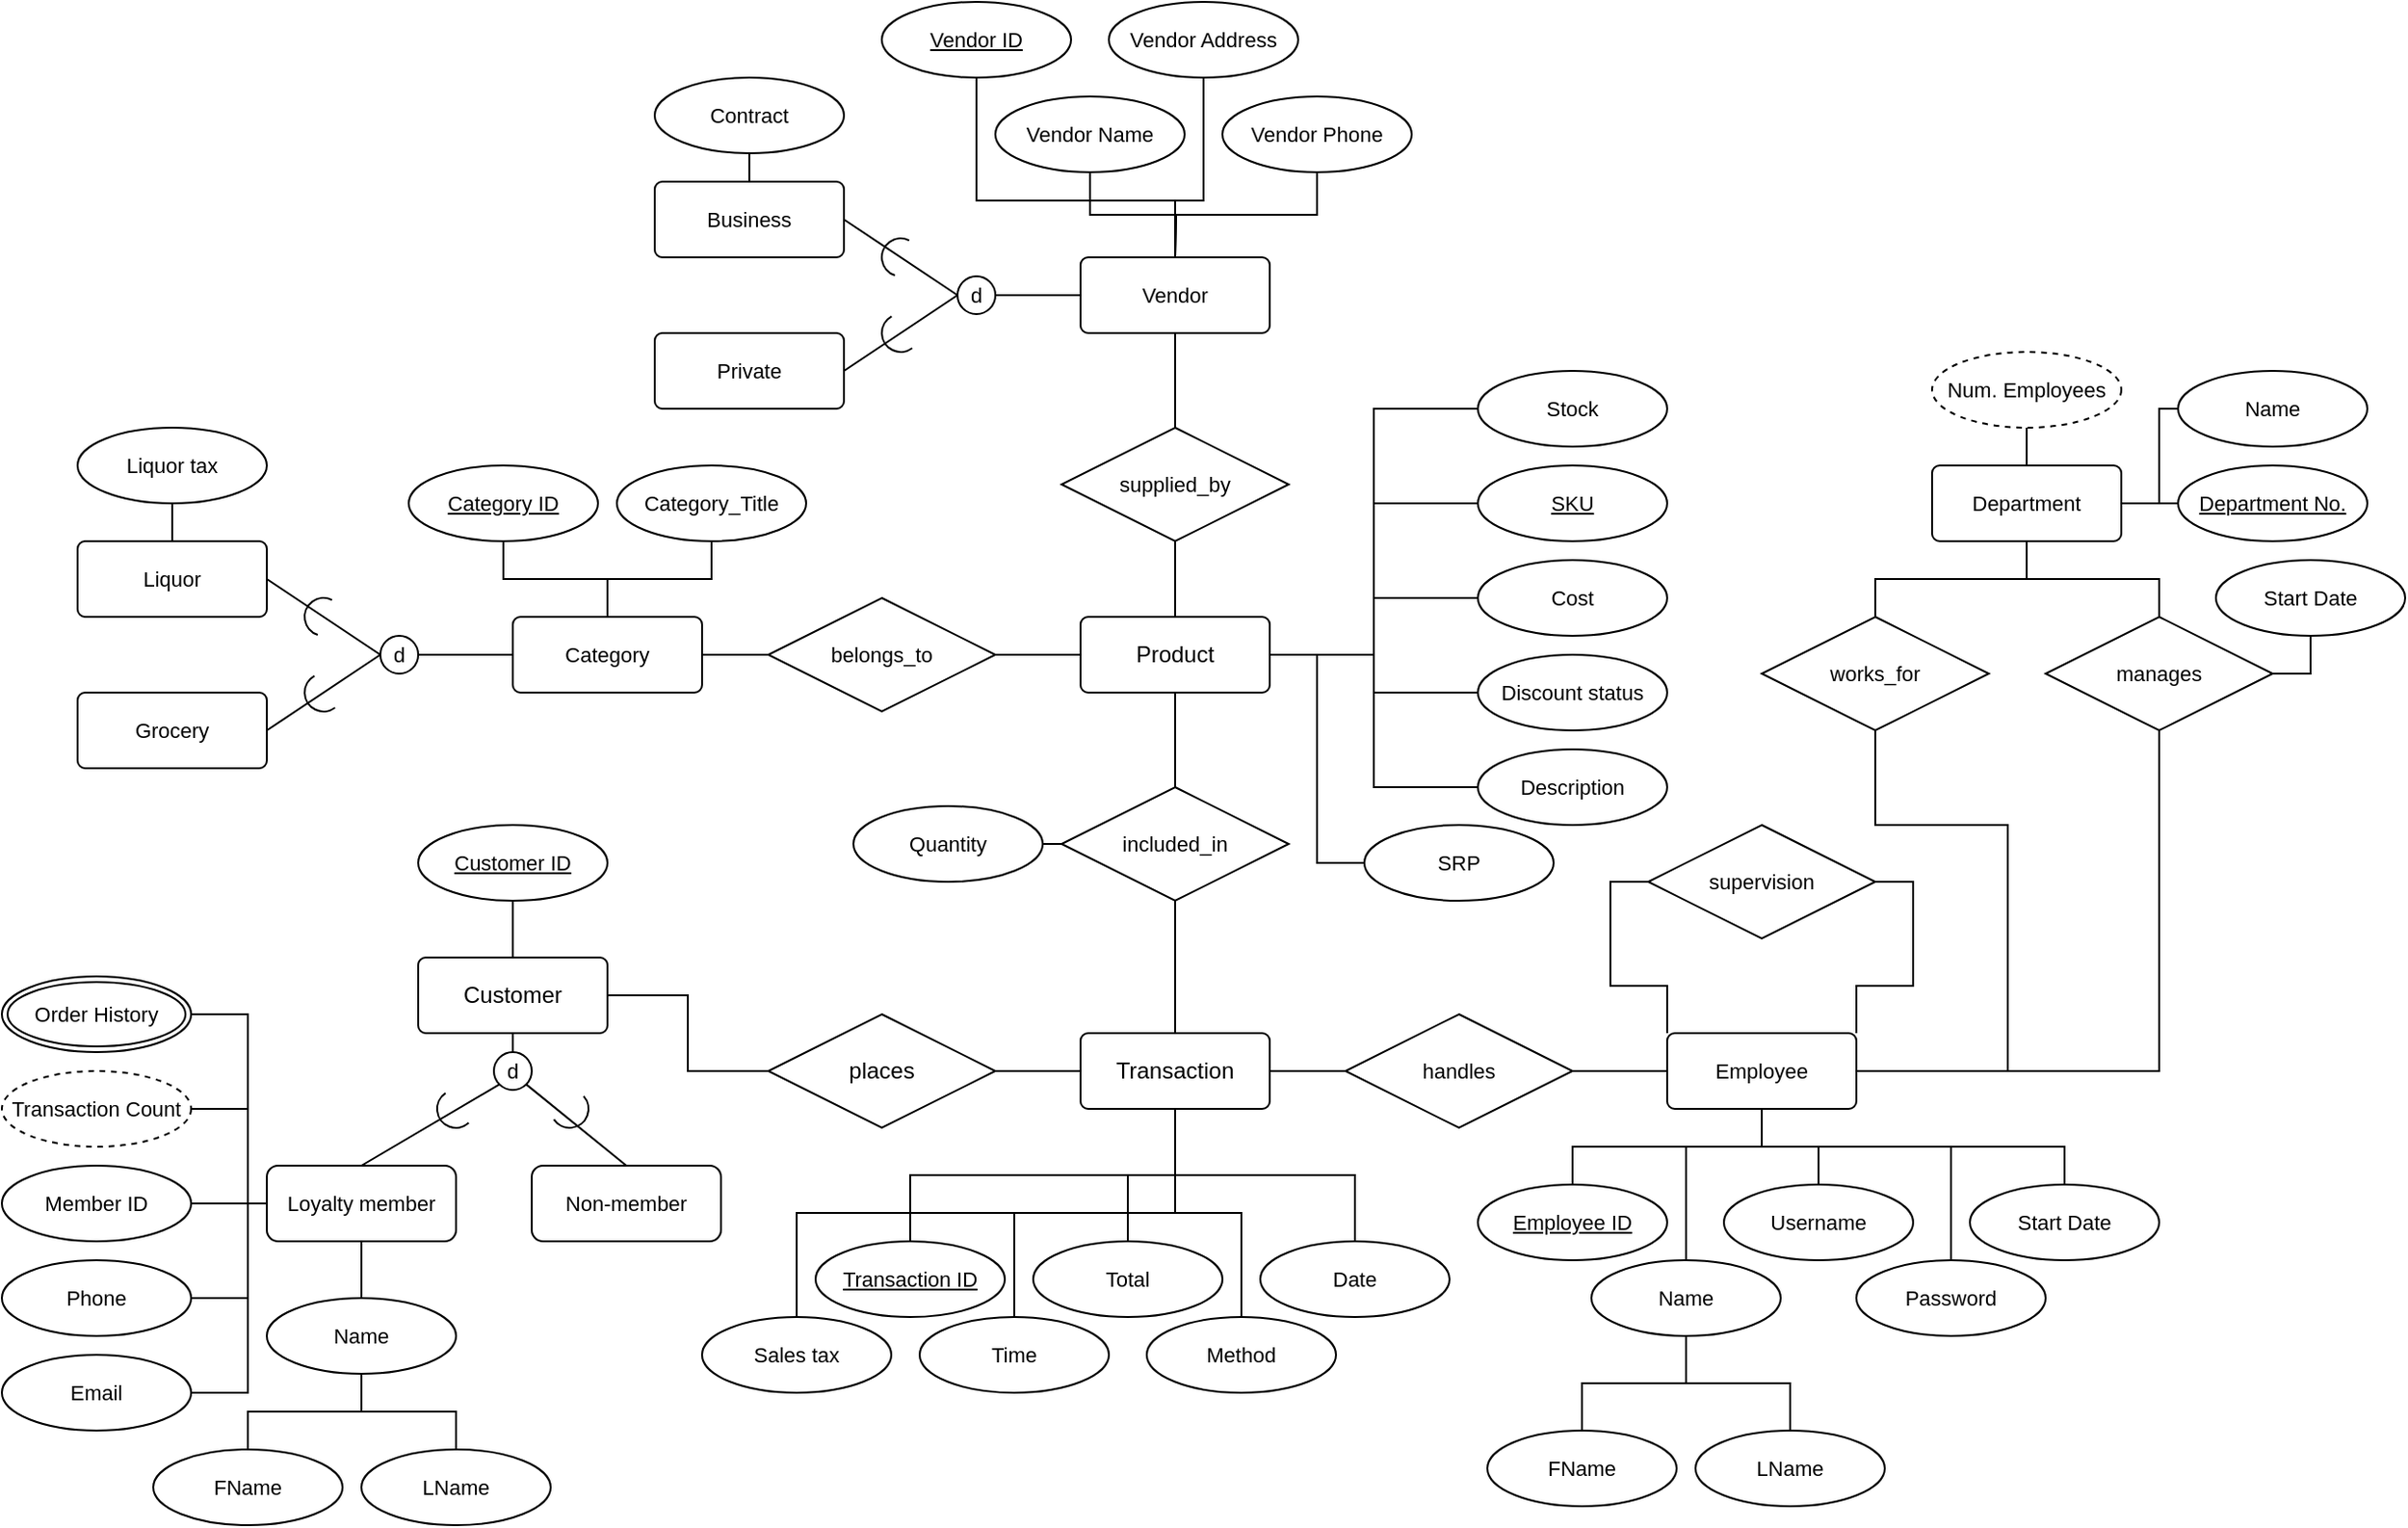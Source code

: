 <mxfile version="24.0.2" type="github">
  <diagram id="R2lEEEUBdFMjLlhIrx00" name="Page-1">
    <mxGraphModel dx="2596" dy="1356" grid="1" gridSize="10" guides="1" tooltips="1" connect="1" arrows="0" fold="1" page="1" pageScale="1" pageWidth="10000" pageHeight="10000" math="0" shadow="0" extFonts="Permanent Marker^https://fonts.googleapis.com/css?family=Permanent+Marker">
      <root>
        <mxCell id="0" />
        <mxCell id="1" parent="0" />
        <mxCell id="OXciILcsvzSkTtV1qYaF-29" style="edgeStyle=orthogonalEdgeStyle;rounded=0;orthogonalLoop=1;jettySize=auto;html=1;exitX=0.5;exitY=0;exitDx=0;exitDy=0;entryX=0.5;entryY=1;entryDx=0;entryDy=0;strokeColor=default;align=center;verticalAlign=middle;fontFamily=Helvetica;fontSize=11;fontColor=default;labelBackgroundColor=default;endArrow=none;endFill=0;" parent="1" source="OXciILcsvzSkTtV1qYaF-2" target="OXciILcsvzSkTtV1qYaF-28" edge="1">
          <mxGeometry relative="1" as="geometry" />
        </mxCell>
        <mxCell id="OXciILcsvzSkTtV1qYaF-2" value="Product" style="rounded=1;arcSize=10;whiteSpace=wrap;html=1;align=center;" parent="1" vertex="1">
          <mxGeometry x="870" y="420" width="100" height="40" as="geometry" />
        </mxCell>
        <mxCell id="fT3Tlq7CKn-Jqt1ZwOdJ-8" style="edgeStyle=orthogonalEdgeStyle;rounded=0;orthogonalLoop=1;jettySize=auto;html=1;exitX=1;exitY=0.5;exitDx=0;exitDy=0;entryX=0;entryY=0.5;entryDx=0;entryDy=0;strokeColor=default;align=center;verticalAlign=middle;fontFamily=Helvetica;fontSize=11;fontColor=default;labelBackgroundColor=default;endArrow=none;endFill=0;" edge="1" parent="1" source="OXciILcsvzSkTtV1qYaF-4" target="fT3Tlq7CKn-Jqt1ZwOdJ-7">
          <mxGeometry relative="1" as="geometry" />
        </mxCell>
        <mxCell id="OXciILcsvzSkTtV1qYaF-4" value="Transaction" style="rounded=1;arcSize=10;whiteSpace=wrap;html=1;align=center;" parent="1" vertex="1">
          <mxGeometry x="870" y="640" width="100" height="40" as="geometry" />
        </mxCell>
        <mxCell id="fT3Tlq7CKn-Jqt1ZwOdJ-66" style="edgeStyle=orthogonalEdgeStyle;rounded=0;orthogonalLoop=1;jettySize=auto;html=1;exitX=0.5;exitY=0;exitDx=0;exitDy=0;entryX=0.5;entryY=1;entryDx=0;entryDy=0;strokeColor=default;align=center;verticalAlign=middle;fontFamily=Helvetica;fontSize=11;fontColor=default;labelBackgroundColor=default;endArrow=none;endFill=0;" edge="1" parent="1" source="OXciILcsvzSkTtV1qYaF-5" target="fT3Tlq7CKn-Jqt1ZwOdJ-60">
          <mxGeometry relative="1" as="geometry" />
        </mxCell>
        <mxCell id="fT3Tlq7CKn-Jqt1ZwOdJ-81" style="edgeStyle=orthogonalEdgeStyle;rounded=0;orthogonalLoop=1;jettySize=auto;html=1;exitX=0.5;exitY=1;exitDx=0;exitDy=0;entryX=0.5;entryY=0;entryDx=0;entryDy=0;strokeColor=default;align=center;verticalAlign=middle;fontFamily=Helvetica;fontSize=11;fontColor=default;labelBackgroundColor=default;endArrow=none;endFill=0;" edge="1" parent="1" source="OXciILcsvzSkTtV1qYaF-5" target="fT3Tlq7CKn-Jqt1ZwOdJ-80">
          <mxGeometry relative="1" as="geometry" />
        </mxCell>
        <mxCell id="OXciILcsvzSkTtV1qYaF-5" value="Customer" style="rounded=1;arcSize=10;whiteSpace=wrap;html=1;align=center;" parent="1" vertex="1">
          <mxGeometry x="520" y="600" width="100" height="40" as="geometry" />
        </mxCell>
        <mxCell id="OXciILcsvzSkTtV1qYaF-11" style="edgeStyle=orthogonalEdgeStyle;rounded=0;orthogonalLoop=1;jettySize=auto;html=1;exitX=0;exitY=0.5;exitDx=0;exitDy=0;entryX=1;entryY=0.5;entryDx=0;entryDy=0;endArrow=none;endFill=0;" parent="1" source="OXciILcsvzSkTtV1qYaF-6" target="OXciILcsvzSkTtV1qYaF-5" edge="1">
          <mxGeometry relative="1" as="geometry" />
        </mxCell>
        <mxCell id="OXciILcsvzSkTtV1qYaF-12" style="edgeStyle=orthogonalEdgeStyle;rounded=0;orthogonalLoop=1;jettySize=auto;html=1;exitX=1;exitY=0.5;exitDx=0;exitDy=0;entryX=0;entryY=0.5;entryDx=0;entryDy=0;endArrow=none;endFill=0;" parent="1" source="OXciILcsvzSkTtV1qYaF-6" target="OXciILcsvzSkTtV1qYaF-4" edge="1">
          <mxGeometry relative="1" as="geometry" />
        </mxCell>
        <mxCell id="OXciILcsvzSkTtV1qYaF-6" value="places" style="shape=rhombus;perimeter=rhombusPerimeter;whiteSpace=wrap;html=1;align=center;" parent="1" vertex="1">
          <mxGeometry x="705" y="630" width="120" height="60" as="geometry" />
        </mxCell>
        <mxCell id="OXciILcsvzSkTtV1qYaF-15" style="edgeStyle=orthogonalEdgeStyle;rounded=0;orthogonalLoop=1;jettySize=auto;html=1;exitX=0.5;exitY=0;exitDx=0;exitDy=0;entryX=0.5;entryY=1;entryDx=0;entryDy=0;strokeColor=default;align=center;verticalAlign=middle;fontFamily=Helvetica;fontSize=11;fontColor=default;labelBackgroundColor=default;endArrow=none;endFill=0;" parent="1" source="OXciILcsvzSkTtV1qYaF-14" target="OXciILcsvzSkTtV1qYaF-2" edge="1">
          <mxGeometry relative="1" as="geometry" />
        </mxCell>
        <mxCell id="OXciILcsvzSkTtV1qYaF-16" style="edgeStyle=orthogonalEdgeStyle;rounded=0;orthogonalLoop=1;jettySize=auto;html=1;exitX=0.5;exitY=1;exitDx=0;exitDy=0;entryX=0.5;entryY=0;entryDx=0;entryDy=0;strokeColor=default;align=center;verticalAlign=middle;fontFamily=Helvetica;fontSize=11;fontColor=default;labelBackgroundColor=default;endArrow=none;endFill=0;" parent="1" source="OXciILcsvzSkTtV1qYaF-14" target="OXciILcsvzSkTtV1qYaF-4" edge="1">
          <mxGeometry relative="1" as="geometry" />
        </mxCell>
        <mxCell id="OXciILcsvzSkTtV1qYaF-26" style="edgeStyle=orthogonalEdgeStyle;rounded=0;orthogonalLoop=1;jettySize=auto;html=1;exitX=0;exitY=0.5;exitDx=0;exitDy=0;strokeColor=default;align=center;verticalAlign=middle;fontFamily=Helvetica;fontSize=11;fontColor=default;labelBackgroundColor=default;endArrow=none;endFill=0;" parent="1" source="OXciILcsvzSkTtV1qYaF-14" target="OXciILcsvzSkTtV1qYaF-25" edge="1">
          <mxGeometry relative="1" as="geometry" />
        </mxCell>
        <mxCell id="OXciILcsvzSkTtV1qYaF-14" value="included_in" style="shape=rhombus;perimeter=rhombusPerimeter;whiteSpace=wrap;html=1;align=center;fontFamily=Helvetica;fontSize=11;fontColor=default;labelBackgroundColor=default;" parent="1" vertex="1">
          <mxGeometry x="860" y="510" width="120" height="60" as="geometry" />
        </mxCell>
        <mxCell id="OXciILcsvzSkTtV1qYaF-25" value="Quantity" style="ellipse;whiteSpace=wrap;html=1;align=center;fontFamily=Helvetica;fontSize=11;fontColor=default;labelBackgroundColor=default;" parent="1" vertex="1">
          <mxGeometry x="750" y="520" width="100" height="40" as="geometry" />
        </mxCell>
        <mxCell id="OXciILcsvzSkTtV1qYaF-46" style="edgeStyle=orthogonalEdgeStyle;rounded=0;orthogonalLoop=1;jettySize=auto;html=1;exitX=1;exitY=0.5;exitDx=0;exitDy=0;entryX=0;entryY=0.5;entryDx=0;entryDy=0;strokeColor=default;align=center;verticalAlign=middle;fontFamily=Helvetica;fontSize=11;fontColor=default;labelBackgroundColor=default;endArrow=none;endFill=0;" parent="1" source="OXciILcsvzSkTtV1qYaF-27" target="OXciILcsvzSkTtV1qYaF-2" edge="1">
          <mxGeometry relative="1" as="geometry" />
        </mxCell>
        <mxCell id="OXciILcsvzSkTtV1qYaF-47" style="edgeStyle=orthogonalEdgeStyle;rounded=0;orthogonalLoop=1;jettySize=auto;html=1;exitX=0;exitY=0.5;exitDx=0;exitDy=0;entryX=1;entryY=0.5;entryDx=0;entryDy=0;strokeColor=default;align=center;verticalAlign=middle;fontFamily=Helvetica;fontSize=11;fontColor=default;labelBackgroundColor=default;endArrow=none;endFill=0;" parent="1" source="OXciILcsvzSkTtV1qYaF-27" target="OXciILcsvzSkTtV1qYaF-32" edge="1">
          <mxGeometry relative="1" as="geometry" />
        </mxCell>
        <mxCell id="OXciILcsvzSkTtV1qYaF-27" value="belongs_to" style="shape=rhombus;perimeter=rhombusPerimeter;whiteSpace=wrap;html=1;align=center;fontFamily=Helvetica;fontSize=11;fontColor=default;labelBackgroundColor=default;" parent="1" vertex="1">
          <mxGeometry x="705" y="410" width="120" height="60" as="geometry" />
        </mxCell>
        <mxCell id="OXciILcsvzSkTtV1qYaF-31" style="edgeStyle=orthogonalEdgeStyle;rounded=0;orthogonalLoop=1;jettySize=auto;html=1;exitX=0.5;exitY=0;exitDx=0;exitDy=0;entryX=0.5;entryY=1;entryDx=0;entryDy=0;strokeColor=default;align=center;verticalAlign=middle;fontFamily=Helvetica;fontSize=11;fontColor=default;labelBackgroundColor=default;endArrow=none;endFill=0;" parent="1" source="OXciILcsvzSkTtV1qYaF-28" target="OXciILcsvzSkTtV1qYaF-30" edge="1">
          <mxGeometry relative="1" as="geometry" />
        </mxCell>
        <mxCell id="OXciILcsvzSkTtV1qYaF-28" value="supplied_by" style="shape=rhombus;perimeter=rhombusPerimeter;whiteSpace=wrap;html=1;align=center;fontFamily=Helvetica;fontSize=11;fontColor=default;labelBackgroundColor=default;" parent="1" vertex="1">
          <mxGeometry x="860" y="320" width="120" height="60" as="geometry" />
        </mxCell>
        <mxCell id="OXciILcsvzSkTtV1qYaF-58" style="edgeStyle=orthogonalEdgeStyle;rounded=0;orthogonalLoop=1;jettySize=auto;html=1;exitX=0.5;exitY=0;exitDx=0;exitDy=0;entryX=0.5;entryY=1;entryDx=0;entryDy=0;strokeColor=default;align=center;verticalAlign=middle;fontFamily=Helvetica;fontSize=11;fontColor=default;labelBackgroundColor=default;endArrow=none;endFill=0;" parent="1" source="OXciILcsvzSkTtV1qYaF-30" target="OXciILcsvzSkTtV1qYaF-54" edge="1">
          <mxGeometry relative="1" as="geometry">
            <Array as="points">
              <mxPoint x="920" y="200" />
              <mxPoint x="815" y="200" />
            </Array>
          </mxGeometry>
        </mxCell>
        <mxCell id="fT3Tlq7CKn-Jqt1ZwOdJ-109" style="edgeStyle=orthogonalEdgeStyle;rounded=0;orthogonalLoop=1;jettySize=auto;html=1;exitX=0;exitY=0.5;exitDx=0;exitDy=0;entryX=1;entryY=0.5;entryDx=0;entryDy=0;strokeColor=default;align=center;verticalAlign=middle;fontFamily=Helvetica;fontSize=11;fontColor=default;labelBackgroundColor=default;endArrow=none;endFill=0;" edge="1" parent="1" source="OXciILcsvzSkTtV1qYaF-30" target="fT3Tlq7CKn-Jqt1ZwOdJ-102">
          <mxGeometry relative="1" as="geometry" />
        </mxCell>
        <mxCell id="OXciILcsvzSkTtV1qYaF-30" value="Vendor" style="rounded=1;arcSize=10;whiteSpace=wrap;html=1;align=center;fontFamily=Helvetica;fontSize=11;fontColor=default;labelBackgroundColor=default;" parent="1" vertex="1">
          <mxGeometry x="870" y="230" width="100" height="40" as="geometry" />
        </mxCell>
        <mxCell id="OXciILcsvzSkTtV1qYaF-51" style="edgeStyle=orthogonalEdgeStyle;rounded=0;orthogonalLoop=1;jettySize=auto;html=1;exitX=0.5;exitY=0;exitDx=0;exitDy=0;entryX=0.5;entryY=1;entryDx=0;entryDy=0;strokeColor=default;align=center;verticalAlign=middle;fontFamily=Helvetica;fontSize=11;fontColor=default;labelBackgroundColor=default;endArrow=none;endFill=0;" parent="1" source="OXciILcsvzSkTtV1qYaF-32" target="OXciILcsvzSkTtV1qYaF-48" edge="1">
          <mxGeometry relative="1" as="geometry" />
        </mxCell>
        <mxCell id="fT3Tlq7CKn-Jqt1ZwOdJ-88" style="edgeStyle=orthogonalEdgeStyle;rounded=0;orthogonalLoop=1;jettySize=auto;html=1;exitX=0;exitY=0.5;exitDx=0;exitDy=0;strokeColor=default;align=center;verticalAlign=middle;fontFamily=Helvetica;fontSize=11;fontColor=default;labelBackgroundColor=default;endArrow=none;endFill=0;" edge="1" parent="1" source="OXciILcsvzSkTtV1qYaF-32" target="fT3Tlq7CKn-Jqt1ZwOdJ-86">
          <mxGeometry relative="1" as="geometry" />
        </mxCell>
        <mxCell id="OXciILcsvzSkTtV1qYaF-32" value="Category" style="rounded=1;arcSize=10;whiteSpace=wrap;html=1;align=center;fontFamily=Helvetica;fontSize=11;fontColor=default;labelBackgroundColor=default;" parent="1" vertex="1">
          <mxGeometry x="570" y="420" width="100" height="40" as="geometry" />
        </mxCell>
        <mxCell id="fT3Tlq7CKn-Jqt1ZwOdJ-123" style="edgeStyle=orthogonalEdgeStyle;rounded=0;orthogonalLoop=1;jettySize=auto;html=1;exitX=0.5;exitY=0;exitDx=0;exitDy=0;entryX=0.5;entryY=1;entryDx=0;entryDy=0;strokeColor=default;align=center;verticalAlign=middle;fontFamily=Helvetica;fontSize=11;fontColor=default;labelBackgroundColor=default;endArrow=none;endFill=0;" edge="1" parent="1" source="OXciILcsvzSkTtV1qYaF-34" target="OXciILcsvzSkTtV1qYaF-4">
          <mxGeometry relative="1" as="geometry" />
        </mxCell>
        <mxCell id="OXciILcsvzSkTtV1qYaF-34" value="Date" style="ellipse;whiteSpace=wrap;html=1;align=center;fontFamily=Helvetica;fontSize=11;fontColor=default;labelBackgroundColor=default;" parent="1" vertex="1">
          <mxGeometry x="965" y="750" width="100" height="40" as="geometry" />
        </mxCell>
        <mxCell id="fT3Tlq7CKn-Jqt1ZwOdJ-127" style="edgeStyle=orthogonalEdgeStyle;rounded=0;orthogonalLoop=1;jettySize=auto;html=1;exitX=0.5;exitY=0;exitDx=0;exitDy=0;entryX=0.5;entryY=1;entryDx=0;entryDy=0;strokeColor=default;align=center;verticalAlign=middle;fontFamily=Helvetica;fontSize=11;fontColor=default;labelBackgroundColor=default;endArrow=none;endFill=0;" edge="1" parent="1" source="OXciILcsvzSkTtV1qYaF-35" target="OXciILcsvzSkTtV1qYaF-4">
          <mxGeometry relative="1" as="geometry" />
        </mxCell>
        <mxCell id="OXciILcsvzSkTtV1qYaF-35" value="Time" style="ellipse;whiteSpace=wrap;html=1;align=center;fontFamily=Helvetica;fontSize=11;fontColor=default;labelBackgroundColor=default;" parent="1" vertex="1">
          <mxGeometry x="785" y="790" width="100" height="40" as="geometry" />
        </mxCell>
        <mxCell id="fT3Tlq7CKn-Jqt1ZwOdJ-125" style="edgeStyle=orthogonalEdgeStyle;rounded=0;orthogonalLoop=1;jettySize=auto;html=1;exitX=0.5;exitY=0;exitDx=0;exitDy=0;entryX=0.5;entryY=1;entryDx=0;entryDy=0;strokeColor=default;align=center;verticalAlign=middle;fontFamily=Helvetica;fontSize=11;fontColor=default;labelBackgroundColor=default;endArrow=none;endFill=0;" edge="1" parent="1" source="OXciILcsvzSkTtV1qYaF-36" target="OXciILcsvzSkTtV1qYaF-4">
          <mxGeometry relative="1" as="geometry" />
        </mxCell>
        <mxCell id="OXciILcsvzSkTtV1qYaF-36" value="Method" style="ellipse;whiteSpace=wrap;html=1;align=center;fontFamily=Helvetica;fontSize=11;fontColor=default;labelBackgroundColor=default;" parent="1" vertex="1">
          <mxGeometry x="905" y="790" width="100" height="40" as="geometry" />
        </mxCell>
        <mxCell id="fT3Tlq7CKn-Jqt1ZwOdJ-128" style="edgeStyle=orthogonalEdgeStyle;rounded=0;orthogonalLoop=1;jettySize=auto;html=1;exitX=0.5;exitY=0;exitDx=0;exitDy=0;entryX=0.5;entryY=1;entryDx=0;entryDy=0;strokeColor=default;align=center;verticalAlign=middle;fontFamily=Helvetica;fontSize=11;fontColor=default;labelBackgroundColor=default;endArrow=none;endFill=0;" edge="1" parent="1" source="OXciILcsvzSkTtV1qYaF-37" target="OXciILcsvzSkTtV1qYaF-4">
          <mxGeometry relative="1" as="geometry" />
        </mxCell>
        <mxCell id="OXciILcsvzSkTtV1qYaF-37" value="Transaction ID" style="ellipse;whiteSpace=wrap;html=1;align=center;fontStyle=4;fontFamily=Helvetica;fontSize=11;fontColor=default;labelBackgroundColor=default;" parent="1" vertex="1">
          <mxGeometry x="730" y="750" width="100" height="40" as="geometry" />
        </mxCell>
        <mxCell id="fT3Tlq7CKn-Jqt1ZwOdJ-126" style="edgeStyle=orthogonalEdgeStyle;rounded=0;orthogonalLoop=1;jettySize=auto;html=1;exitX=0.5;exitY=0;exitDx=0;exitDy=0;entryX=0.5;entryY=1;entryDx=0;entryDy=0;strokeColor=default;align=center;verticalAlign=middle;fontFamily=Helvetica;fontSize=11;fontColor=default;labelBackgroundColor=default;endArrow=none;endFill=0;" edge="1" parent="1" source="OXciILcsvzSkTtV1qYaF-43" target="OXciILcsvzSkTtV1qYaF-4">
          <mxGeometry relative="1" as="geometry" />
        </mxCell>
        <mxCell id="OXciILcsvzSkTtV1qYaF-43" value="Total" style="ellipse;whiteSpace=wrap;html=1;align=center;fontFamily=Helvetica;fontSize=11;fontColor=default;labelBackgroundColor=default;" parent="1" vertex="1">
          <mxGeometry x="845" y="750" width="100" height="40" as="geometry" />
        </mxCell>
        <mxCell id="OXciILcsvzSkTtV1qYaF-48" value="Category_Title" style="ellipse;whiteSpace=wrap;html=1;align=center;fontFamily=Helvetica;fontSize=11;fontColor=default;labelBackgroundColor=default;" parent="1" vertex="1">
          <mxGeometry x="625" y="340" width="100" height="40" as="geometry" />
        </mxCell>
        <mxCell id="fT3Tlq7CKn-Jqt1ZwOdJ-87" style="edgeStyle=orthogonalEdgeStyle;rounded=0;orthogonalLoop=1;jettySize=auto;html=1;exitX=0.5;exitY=1;exitDx=0;exitDy=0;entryX=0.5;entryY=0;entryDx=0;entryDy=0;strokeColor=default;align=center;verticalAlign=middle;fontFamily=Helvetica;fontSize=11;fontColor=default;labelBackgroundColor=default;endArrow=none;endFill=0;" edge="1" parent="1" source="OXciILcsvzSkTtV1qYaF-50" target="OXciILcsvzSkTtV1qYaF-32">
          <mxGeometry relative="1" as="geometry" />
        </mxCell>
        <mxCell id="OXciILcsvzSkTtV1qYaF-50" value="Category ID" style="ellipse;whiteSpace=wrap;html=1;align=center;fontStyle=4;fontFamily=Helvetica;fontSize=11;fontColor=default;labelBackgroundColor=default;" parent="1" vertex="1">
          <mxGeometry x="515" y="340" width="100" height="40" as="geometry" />
        </mxCell>
        <mxCell id="OXciILcsvzSkTtV1qYaF-54" value="&lt;u&gt;Vendor ID&lt;/u&gt;" style="ellipse;whiteSpace=wrap;html=1;align=center;fontFamily=Helvetica;fontSize=11;fontColor=default;labelBackgroundColor=default;" parent="1" vertex="1">
          <mxGeometry x="765" y="95" width="100" height="40" as="geometry" />
        </mxCell>
        <mxCell id="OXciILcsvzSkTtV1qYaF-61" style="edgeStyle=orthogonalEdgeStyle;rounded=0;orthogonalLoop=1;jettySize=auto;html=1;exitX=0.5;exitY=1;exitDx=0;exitDy=0;entryX=0.5;entryY=0;entryDx=0;entryDy=0;strokeColor=default;align=center;verticalAlign=middle;fontFamily=Helvetica;fontSize=11;fontColor=default;labelBackgroundColor=default;endArrow=none;endFill=0;" parent="1" source="OXciILcsvzSkTtV1qYaF-55" target="OXciILcsvzSkTtV1qYaF-30" edge="1">
          <mxGeometry relative="1" as="geometry">
            <Array as="points">
              <mxPoint x="935" y="200" />
              <mxPoint x="920" y="200" />
            </Array>
          </mxGeometry>
        </mxCell>
        <mxCell id="OXciILcsvzSkTtV1qYaF-55" value="Vendor Address" style="ellipse;whiteSpace=wrap;html=1;align=center;fontFamily=Helvetica;fontSize=11;fontColor=default;labelBackgroundColor=default;" parent="1" vertex="1">
          <mxGeometry x="885" y="95" width="100" height="40" as="geometry" />
        </mxCell>
        <mxCell id="OXciILcsvzSkTtV1qYaF-59" style="edgeStyle=orthogonalEdgeStyle;rounded=0;orthogonalLoop=1;jettySize=auto;html=1;exitX=0.5;exitY=1;exitDx=0;exitDy=0;strokeColor=default;align=center;verticalAlign=middle;fontFamily=Helvetica;fontSize=11;fontColor=default;labelBackgroundColor=default;endArrow=none;endFill=0;" parent="1" source="OXciILcsvzSkTtV1qYaF-56" edge="1">
          <mxGeometry relative="1" as="geometry">
            <mxPoint x="920" y="230" as="targetPoint" />
          </mxGeometry>
        </mxCell>
        <mxCell id="OXciILcsvzSkTtV1qYaF-56" value="Vendor Name" style="ellipse;whiteSpace=wrap;html=1;align=center;fontFamily=Helvetica;fontSize=11;fontColor=default;labelBackgroundColor=default;" parent="1" vertex="1">
          <mxGeometry x="825" y="145" width="100" height="40" as="geometry" />
        </mxCell>
        <mxCell id="OXciILcsvzSkTtV1qYaF-62" style="edgeStyle=orthogonalEdgeStyle;rounded=0;orthogonalLoop=1;jettySize=auto;html=1;exitX=0.5;exitY=1;exitDx=0;exitDy=0;strokeColor=default;align=center;verticalAlign=middle;fontFamily=Helvetica;fontSize=11;fontColor=default;labelBackgroundColor=default;endArrow=none;endFill=0;" parent="1" source="OXciILcsvzSkTtV1qYaF-57" edge="1">
          <mxGeometry relative="1" as="geometry">
            <mxPoint x="920" y="230" as="targetPoint" />
          </mxGeometry>
        </mxCell>
        <mxCell id="OXciILcsvzSkTtV1qYaF-57" value="Vendor Phone" style="ellipse;whiteSpace=wrap;html=1;align=center;fontFamily=Helvetica;fontSize=11;fontColor=default;labelBackgroundColor=default;" parent="1" vertex="1">
          <mxGeometry x="945" y="145" width="100" height="40" as="geometry" />
        </mxCell>
        <mxCell id="fT3Tlq7CKn-Jqt1ZwOdJ-118" style="edgeStyle=orthogonalEdgeStyle;rounded=0;orthogonalLoop=1;jettySize=auto;html=1;exitX=0;exitY=0.5;exitDx=0;exitDy=0;entryX=1;entryY=0.5;entryDx=0;entryDy=0;strokeColor=default;align=center;verticalAlign=middle;fontFamily=Helvetica;fontSize=11;fontColor=default;labelBackgroundColor=default;endArrow=none;endFill=0;" edge="1" parent="1" source="OXciILcsvzSkTtV1qYaF-68" target="OXciILcsvzSkTtV1qYaF-2">
          <mxGeometry relative="1" as="geometry" />
        </mxCell>
        <mxCell id="OXciILcsvzSkTtV1qYaF-68" value="Stock" style="ellipse;whiteSpace=wrap;html=1;align=center;fontFamily=Helvetica;fontSize=11;fontColor=default;labelBackgroundColor=default;" parent="1" vertex="1">
          <mxGeometry x="1080" y="290" width="100" height="40" as="geometry" />
        </mxCell>
        <mxCell id="fT3Tlq7CKn-Jqt1ZwOdJ-117" style="edgeStyle=orthogonalEdgeStyle;rounded=0;orthogonalLoop=1;jettySize=auto;html=1;exitX=0;exitY=0.5;exitDx=0;exitDy=0;entryX=1;entryY=0.5;entryDx=0;entryDy=0;strokeColor=default;align=center;verticalAlign=middle;fontFamily=Helvetica;fontSize=11;fontColor=default;labelBackgroundColor=default;endArrow=none;endFill=0;" edge="1" parent="1" source="OXciILcsvzSkTtV1qYaF-69" target="OXciILcsvzSkTtV1qYaF-2">
          <mxGeometry relative="1" as="geometry" />
        </mxCell>
        <mxCell id="OXciILcsvzSkTtV1qYaF-69" value="&lt;u&gt;SKU&lt;/u&gt;" style="ellipse;whiteSpace=wrap;html=1;align=center;fontFamily=Helvetica;fontSize=11;fontColor=default;labelBackgroundColor=default;" parent="1" vertex="1">
          <mxGeometry x="1080" y="340" width="100" height="40" as="geometry" />
        </mxCell>
        <mxCell id="fT3Tlq7CKn-Jqt1ZwOdJ-121" style="edgeStyle=orthogonalEdgeStyle;rounded=0;orthogonalLoop=1;jettySize=auto;html=1;exitX=0;exitY=0.5;exitDx=0;exitDy=0;entryX=1;entryY=0.5;entryDx=0;entryDy=0;strokeColor=default;align=center;verticalAlign=middle;fontFamily=Helvetica;fontSize=11;fontColor=default;labelBackgroundColor=default;endArrow=none;endFill=0;" edge="1" parent="1" source="OXciILcsvzSkTtV1qYaF-70" target="OXciILcsvzSkTtV1qYaF-2">
          <mxGeometry relative="1" as="geometry" />
        </mxCell>
        <mxCell id="OXciILcsvzSkTtV1qYaF-70" value="Description" style="ellipse;whiteSpace=wrap;html=1;align=center;fontFamily=Helvetica;fontSize=11;fontColor=default;labelBackgroundColor=default;" parent="1" vertex="1">
          <mxGeometry x="1080" y="490" width="100" height="40" as="geometry" />
        </mxCell>
        <mxCell id="fT3Tlq7CKn-Jqt1ZwOdJ-119" style="edgeStyle=orthogonalEdgeStyle;rounded=0;orthogonalLoop=1;jettySize=auto;html=1;exitX=0;exitY=0.5;exitDx=0;exitDy=0;entryX=1;entryY=0.5;entryDx=0;entryDy=0;strokeColor=default;align=center;verticalAlign=middle;fontFamily=Helvetica;fontSize=11;fontColor=default;labelBackgroundColor=default;endArrow=none;endFill=0;" edge="1" parent="1" source="OXciILcsvzSkTtV1qYaF-71" target="OXciILcsvzSkTtV1qYaF-2">
          <mxGeometry relative="1" as="geometry" />
        </mxCell>
        <mxCell id="OXciILcsvzSkTtV1qYaF-71" value="Cost" style="ellipse;whiteSpace=wrap;html=1;align=center;fontFamily=Helvetica;fontSize=11;fontColor=default;labelBackgroundColor=default;" parent="1" vertex="1">
          <mxGeometry x="1080" y="390" width="100" height="40" as="geometry" />
        </mxCell>
        <mxCell id="fT3Tlq7CKn-Jqt1ZwOdJ-122" style="edgeStyle=orthogonalEdgeStyle;rounded=0;orthogonalLoop=1;jettySize=auto;html=1;exitX=0;exitY=0.5;exitDx=0;exitDy=0;entryX=1;entryY=0.5;entryDx=0;entryDy=0;strokeColor=default;align=center;verticalAlign=middle;fontFamily=Helvetica;fontSize=11;fontColor=default;labelBackgroundColor=default;endArrow=none;endFill=0;" edge="1" parent="1" source="fT3Tlq7CKn-Jqt1ZwOdJ-1" target="OXciILcsvzSkTtV1qYaF-2">
          <mxGeometry relative="1" as="geometry" />
        </mxCell>
        <mxCell id="fT3Tlq7CKn-Jqt1ZwOdJ-1" value="SRP" style="ellipse;whiteSpace=wrap;html=1;align=center;fontFamily=Helvetica;fontSize=11;fontColor=default;labelBackgroundColor=default;" vertex="1" parent="1">
          <mxGeometry x="1020" y="530" width="100" height="40" as="geometry" />
        </mxCell>
        <mxCell id="fT3Tlq7CKn-Jqt1ZwOdJ-26" style="edgeStyle=orthogonalEdgeStyle;rounded=0;orthogonalLoop=1;jettySize=auto;html=1;exitX=0;exitY=0;exitDx=0;exitDy=0;entryX=0;entryY=0.5;entryDx=0;entryDy=0;strokeColor=default;align=center;verticalAlign=middle;fontFamily=Helvetica;fontSize=11;fontColor=default;labelBackgroundColor=default;endArrow=none;endFill=0;" edge="1" parent="1" source="fT3Tlq7CKn-Jqt1ZwOdJ-5" target="fT3Tlq7CKn-Jqt1ZwOdJ-25">
          <mxGeometry relative="1" as="geometry" />
        </mxCell>
        <mxCell id="fT3Tlq7CKn-Jqt1ZwOdJ-27" style="edgeStyle=orthogonalEdgeStyle;rounded=0;orthogonalLoop=1;jettySize=auto;html=1;exitX=1;exitY=0;exitDx=0;exitDy=0;entryX=1;entryY=0.5;entryDx=0;entryDy=0;strokeColor=default;align=center;verticalAlign=middle;fontFamily=Helvetica;fontSize=11;fontColor=default;labelBackgroundColor=default;endArrow=none;endFill=0;" edge="1" parent="1" source="fT3Tlq7CKn-Jqt1ZwOdJ-5" target="fT3Tlq7CKn-Jqt1ZwOdJ-25">
          <mxGeometry relative="1" as="geometry" />
        </mxCell>
        <mxCell id="fT3Tlq7CKn-Jqt1ZwOdJ-151" style="edgeStyle=orthogonalEdgeStyle;rounded=0;orthogonalLoop=1;jettySize=auto;html=1;exitX=1;exitY=0.5;exitDx=0;exitDy=0;entryX=0.5;entryY=1;entryDx=0;entryDy=0;strokeColor=default;align=center;verticalAlign=middle;fontFamily=Helvetica;fontSize=11;fontColor=default;labelBackgroundColor=default;endArrow=none;endFill=0;" edge="1" parent="1" source="fT3Tlq7CKn-Jqt1ZwOdJ-5" target="fT3Tlq7CKn-Jqt1ZwOdJ-11">
          <mxGeometry relative="1" as="geometry" />
        </mxCell>
        <mxCell id="fT3Tlq7CKn-Jqt1ZwOdJ-5" value="Employee" style="rounded=1;arcSize=10;whiteSpace=wrap;html=1;align=center;fontFamily=Helvetica;fontSize=11;fontColor=default;labelBackgroundColor=default;" vertex="1" parent="1">
          <mxGeometry x="1180" y="640" width="100" height="40" as="geometry" />
        </mxCell>
        <mxCell id="fT3Tlq7CKn-Jqt1ZwOdJ-35" style="edgeStyle=orthogonalEdgeStyle;rounded=0;orthogonalLoop=1;jettySize=auto;html=1;exitX=0.5;exitY=0;exitDx=0;exitDy=0;entryX=0.5;entryY=1;entryDx=0;entryDy=0;strokeColor=default;align=center;verticalAlign=middle;fontFamily=Helvetica;fontSize=11;fontColor=default;labelBackgroundColor=default;endArrow=none;endFill=0;" edge="1" parent="1" source="fT3Tlq7CKn-Jqt1ZwOdJ-6" target="fT3Tlq7CKn-Jqt1ZwOdJ-34">
          <mxGeometry relative="1" as="geometry" />
        </mxCell>
        <mxCell id="fT3Tlq7CKn-Jqt1ZwOdJ-42" style="edgeStyle=orthogonalEdgeStyle;rounded=0;orthogonalLoop=1;jettySize=auto;html=1;exitX=1;exitY=0.5;exitDx=0;exitDy=0;entryX=0;entryY=0.5;entryDx=0;entryDy=0;strokeColor=default;align=center;verticalAlign=middle;fontFamily=Helvetica;fontSize=11;fontColor=default;labelBackgroundColor=default;endArrow=none;endFill=0;" edge="1" parent="1" source="fT3Tlq7CKn-Jqt1ZwOdJ-6" target="fT3Tlq7CKn-Jqt1ZwOdJ-37">
          <mxGeometry relative="1" as="geometry" />
        </mxCell>
        <mxCell id="fT3Tlq7CKn-Jqt1ZwOdJ-136" style="edgeStyle=orthogonalEdgeStyle;rounded=0;orthogonalLoop=1;jettySize=auto;html=1;exitX=1;exitY=0.5;exitDx=0;exitDy=0;entryX=0;entryY=0.5;entryDx=0;entryDy=0;strokeColor=default;align=center;verticalAlign=middle;fontFamily=Helvetica;fontSize=11;fontColor=default;labelBackgroundColor=default;endArrow=none;endFill=0;" edge="1" parent="1" source="fT3Tlq7CKn-Jqt1ZwOdJ-6" target="fT3Tlq7CKn-Jqt1ZwOdJ-36">
          <mxGeometry relative="1" as="geometry">
            <Array as="points">
              <mxPoint x="1440" y="360" />
              <mxPoint x="1440" y="310" />
            </Array>
          </mxGeometry>
        </mxCell>
        <mxCell id="fT3Tlq7CKn-Jqt1ZwOdJ-6" value="Department" style="rounded=1;arcSize=10;whiteSpace=wrap;html=1;align=center;fontFamily=Helvetica;fontSize=11;fontColor=default;labelBackgroundColor=default;" vertex="1" parent="1">
          <mxGeometry x="1320" y="340" width="100" height="40" as="geometry" />
        </mxCell>
        <mxCell id="fT3Tlq7CKn-Jqt1ZwOdJ-9" style="edgeStyle=orthogonalEdgeStyle;rounded=0;orthogonalLoop=1;jettySize=auto;html=1;exitX=1;exitY=0.5;exitDx=0;exitDy=0;entryX=0;entryY=0.5;entryDx=0;entryDy=0;strokeColor=default;align=center;verticalAlign=middle;fontFamily=Helvetica;fontSize=11;fontColor=default;labelBackgroundColor=default;endArrow=none;endFill=0;" edge="1" parent="1" source="fT3Tlq7CKn-Jqt1ZwOdJ-7" target="fT3Tlq7CKn-Jqt1ZwOdJ-5">
          <mxGeometry relative="1" as="geometry" />
        </mxCell>
        <mxCell id="fT3Tlq7CKn-Jqt1ZwOdJ-7" value="handles" style="shape=rhombus;perimeter=rhombusPerimeter;whiteSpace=wrap;html=1;align=center;fontFamily=Helvetica;fontSize=11;fontColor=default;labelBackgroundColor=default;" vertex="1" parent="1">
          <mxGeometry x="1010" y="630" width="120" height="60" as="geometry" />
        </mxCell>
        <mxCell id="fT3Tlq7CKn-Jqt1ZwOdJ-149" style="edgeStyle=orthogonalEdgeStyle;rounded=0;orthogonalLoop=1;jettySize=auto;html=1;exitX=0.5;exitY=0;exitDx=0;exitDy=0;entryX=0.5;entryY=1;entryDx=0;entryDy=0;strokeColor=default;align=center;verticalAlign=middle;fontFamily=Helvetica;fontSize=11;fontColor=default;labelBackgroundColor=default;endArrow=none;endFill=0;" edge="1" parent="1" source="fT3Tlq7CKn-Jqt1ZwOdJ-10" target="fT3Tlq7CKn-Jqt1ZwOdJ-6">
          <mxGeometry relative="1" as="geometry" />
        </mxCell>
        <mxCell id="fT3Tlq7CKn-Jqt1ZwOdJ-152" style="edgeStyle=orthogonalEdgeStyle;rounded=0;orthogonalLoop=1;jettySize=auto;html=1;exitX=0.5;exitY=1;exitDx=0;exitDy=0;entryX=1;entryY=0.5;entryDx=0;entryDy=0;strokeColor=default;align=center;verticalAlign=middle;fontFamily=Helvetica;fontSize=11;fontColor=default;labelBackgroundColor=default;endArrow=none;endFill=0;" edge="1" parent="1" source="fT3Tlq7CKn-Jqt1ZwOdJ-10" target="fT3Tlq7CKn-Jqt1ZwOdJ-5">
          <mxGeometry relative="1" as="geometry">
            <Array as="points">
              <mxPoint x="1290" y="530" />
              <mxPoint x="1360" y="530" />
              <mxPoint x="1360" y="660" />
            </Array>
          </mxGeometry>
        </mxCell>
        <mxCell id="fT3Tlq7CKn-Jqt1ZwOdJ-10" value="works_for" style="shape=rhombus;perimeter=rhombusPerimeter;whiteSpace=wrap;html=1;align=center;fontFamily=Helvetica;fontSize=11;fontColor=default;labelBackgroundColor=default;" vertex="1" parent="1">
          <mxGeometry x="1230" y="420" width="120" height="60" as="geometry" />
        </mxCell>
        <mxCell id="fT3Tlq7CKn-Jqt1ZwOdJ-147" style="edgeStyle=orthogonalEdgeStyle;rounded=0;orthogonalLoop=1;jettySize=auto;html=1;exitX=0.5;exitY=0;exitDx=0;exitDy=0;entryX=0.5;entryY=1;entryDx=0;entryDy=0;strokeColor=default;align=center;verticalAlign=middle;fontFamily=Helvetica;fontSize=11;fontColor=default;labelBackgroundColor=default;endArrow=none;endFill=0;" edge="1" parent="1" source="fT3Tlq7CKn-Jqt1ZwOdJ-11" target="fT3Tlq7CKn-Jqt1ZwOdJ-6">
          <mxGeometry relative="1" as="geometry" />
        </mxCell>
        <mxCell id="fT3Tlq7CKn-Jqt1ZwOdJ-150" style="edgeStyle=orthogonalEdgeStyle;rounded=0;orthogonalLoop=1;jettySize=auto;html=1;exitX=1;exitY=0.5;exitDx=0;exitDy=0;entryX=0;entryY=0.5;entryDx=0;entryDy=0;strokeColor=default;align=center;verticalAlign=middle;fontFamily=Helvetica;fontSize=11;fontColor=default;labelBackgroundColor=default;endArrow=none;endFill=0;" edge="1" parent="1" source="fT3Tlq7CKn-Jqt1ZwOdJ-11" target="fT3Tlq7CKn-Jqt1ZwOdJ-28">
          <mxGeometry relative="1" as="geometry" />
        </mxCell>
        <mxCell id="fT3Tlq7CKn-Jqt1ZwOdJ-11" value="manages" style="shape=rhombus;perimeter=rhombusPerimeter;whiteSpace=wrap;html=1;align=center;fontFamily=Helvetica;fontSize=11;fontColor=default;labelBackgroundColor=default;" vertex="1" parent="1">
          <mxGeometry x="1380" y="420" width="120" height="60" as="geometry" />
        </mxCell>
        <mxCell id="fT3Tlq7CKn-Jqt1ZwOdJ-130" style="edgeStyle=orthogonalEdgeStyle;rounded=0;orthogonalLoop=1;jettySize=auto;html=1;exitX=0.5;exitY=0;exitDx=0;exitDy=0;entryX=0.5;entryY=1;entryDx=0;entryDy=0;strokeColor=default;align=center;verticalAlign=middle;fontFamily=Helvetica;fontSize=11;fontColor=default;labelBackgroundColor=default;endArrow=none;endFill=0;" edge="1" parent="1" source="fT3Tlq7CKn-Jqt1ZwOdJ-17" target="fT3Tlq7CKn-Jqt1ZwOdJ-5">
          <mxGeometry relative="1" as="geometry" />
        </mxCell>
        <mxCell id="fT3Tlq7CKn-Jqt1ZwOdJ-17" value="&lt;u&gt;Employee ID&lt;/u&gt;" style="ellipse;whiteSpace=wrap;html=1;align=center;fontFamily=Helvetica;fontSize=11;fontColor=default;labelBackgroundColor=default;" vertex="1" parent="1">
          <mxGeometry x="1080" y="720" width="100" height="40" as="geometry" />
        </mxCell>
        <mxCell id="fT3Tlq7CKn-Jqt1ZwOdJ-21" style="edgeStyle=orthogonalEdgeStyle;rounded=0;orthogonalLoop=1;jettySize=auto;html=1;exitX=0.5;exitY=1;exitDx=0;exitDy=0;entryX=0.5;entryY=0;entryDx=0;entryDy=0;strokeColor=default;align=center;verticalAlign=middle;fontFamily=Helvetica;fontSize=11;fontColor=default;labelBackgroundColor=default;endArrow=none;endFill=0;" edge="1" parent="1" source="fT3Tlq7CKn-Jqt1ZwOdJ-18" target="fT3Tlq7CKn-Jqt1ZwOdJ-19">
          <mxGeometry relative="1" as="geometry" />
        </mxCell>
        <mxCell id="fT3Tlq7CKn-Jqt1ZwOdJ-22" style="edgeStyle=orthogonalEdgeStyle;rounded=0;orthogonalLoop=1;jettySize=auto;html=1;exitX=0.5;exitY=1;exitDx=0;exitDy=0;entryX=0.5;entryY=0;entryDx=0;entryDy=0;strokeColor=default;align=center;verticalAlign=middle;fontFamily=Helvetica;fontSize=11;fontColor=default;labelBackgroundColor=default;endArrow=none;endFill=0;" edge="1" parent="1" source="fT3Tlq7CKn-Jqt1ZwOdJ-18" target="fT3Tlq7CKn-Jqt1ZwOdJ-20">
          <mxGeometry relative="1" as="geometry" />
        </mxCell>
        <mxCell id="fT3Tlq7CKn-Jqt1ZwOdJ-135" style="edgeStyle=orthogonalEdgeStyle;rounded=0;orthogonalLoop=1;jettySize=auto;html=1;exitX=0.5;exitY=0;exitDx=0;exitDy=0;entryX=0.5;entryY=1;entryDx=0;entryDy=0;strokeColor=default;align=center;verticalAlign=middle;fontFamily=Helvetica;fontSize=11;fontColor=default;labelBackgroundColor=default;endArrow=none;endFill=0;" edge="1" parent="1" source="fT3Tlq7CKn-Jqt1ZwOdJ-18" target="fT3Tlq7CKn-Jqt1ZwOdJ-5">
          <mxGeometry relative="1" as="geometry">
            <Array as="points">
              <mxPoint x="1190" y="700" />
              <mxPoint x="1230" y="700" />
            </Array>
          </mxGeometry>
        </mxCell>
        <mxCell id="fT3Tlq7CKn-Jqt1ZwOdJ-18" value="Name" style="ellipse;whiteSpace=wrap;html=1;align=center;fontFamily=Helvetica;fontSize=11;fontColor=default;labelBackgroundColor=default;" vertex="1" parent="1">
          <mxGeometry x="1140" y="760" width="100" height="40" as="geometry" />
        </mxCell>
        <mxCell id="fT3Tlq7CKn-Jqt1ZwOdJ-19" value="FName" style="ellipse;whiteSpace=wrap;html=1;align=center;fontFamily=Helvetica;fontSize=11;fontColor=default;labelBackgroundColor=default;" vertex="1" parent="1">
          <mxGeometry x="1085" y="850" width="100" height="40" as="geometry" />
        </mxCell>
        <mxCell id="fT3Tlq7CKn-Jqt1ZwOdJ-20" value="LName" style="ellipse;whiteSpace=wrap;html=1;align=center;fontFamily=Helvetica;fontSize=11;fontColor=default;labelBackgroundColor=default;" vertex="1" parent="1">
          <mxGeometry x="1195" y="850" width="100" height="40" as="geometry" />
        </mxCell>
        <mxCell id="fT3Tlq7CKn-Jqt1ZwOdJ-132" style="edgeStyle=orthogonalEdgeStyle;rounded=0;orthogonalLoop=1;jettySize=auto;html=1;exitX=0.5;exitY=0;exitDx=0;exitDy=0;entryX=0.5;entryY=1;entryDx=0;entryDy=0;strokeColor=default;align=center;verticalAlign=middle;fontFamily=Helvetica;fontSize=11;fontColor=default;labelBackgroundColor=default;endArrow=none;endFill=0;" edge="1" parent="1" source="fT3Tlq7CKn-Jqt1ZwOdJ-23" target="fT3Tlq7CKn-Jqt1ZwOdJ-5">
          <mxGeometry relative="1" as="geometry" />
        </mxCell>
        <mxCell id="fT3Tlq7CKn-Jqt1ZwOdJ-23" value="Username" style="ellipse;whiteSpace=wrap;html=1;align=center;fontFamily=Helvetica;fontSize=11;fontColor=default;labelBackgroundColor=default;" vertex="1" parent="1">
          <mxGeometry x="1210" y="720" width="100" height="40" as="geometry" />
        </mxCell>
        <mxCell id="fT3Tlq7CKn-Jqt1ZwOdJ-134" style="edgeStyle=orthogonalEdgeStyle;rounded=0;orthogonalLoop=1;jettySize=auto;html=1;exitX=0.5;exitY=0;exitDx=0;exitDy=0;entryX=0.5;entryY=1;entryDx=0;entryDy=0;strokeColor=default;align=center;verticalAlign=middle;fontFamily=Helvetica;fontSize=11;fontColor=default;labelBackgroundColor=default;endArrow=none;endFill=0;" edge="1" parent="1" source="fT3Tlq7CKn-Jqt1ZwOdJ-24" target="fT3Tlq7CKn-Jqt1ZwOdJ-5">
          <mxGeometry relative="1" as="geometry">
            <Array as="points">
              <mxPoint x="1330" y="700" />
              <mxPoint x="1230" y="700" />
            </Array>
          </mxGeometry>
        </mxCell>
        <mxCell id="fT3Tlq7CKn-Jqt1ZwOdJ-24" value="Password" style="ellipse;whiteSpace=wrap;html=1;align=center;fontFamily=Helvetica;fontSize=11;fontColor=default;labelBackgroundColor=default;" vertex="1" parent="1">
          <mxGeometry x="1280" y="760" width="100" height="40" as="geometry" />
        </mxCell>
        <mxCell id="fT3Tlq7CKn-Jqt1ZwOdJ-25" value="supervision" style="shape=rhombus;perimeter=rhombusPerimeter;whiteSpace=wrap;html=1;align=center;fontFamily=Helvetica;fontSize=11;fontColor=default;labelBackgroundColor=default;" vertex="1" parent="1">
          <mxGeometry x="1170" y="530" width="120" height="60" as="geometry" />
        </mxCell>
        <mxCell id="fT3Tlq7CKn-Jqt1ZwOdJ-28" value="Start Date" style="ellipse;whiteSpace=wrap;html=1;align=center;fontFamily=Helvetica;fontSize=11;fontColor=default;labelBackgroundColor=default;" vertex="1" parent="1">
          <mxGeometry x="1470" y="390" width="100" height="40" as="geometry" />
        </mxCell>
        <mxCell id="fT3Tlq7CKn-Jqt1ZwOdJ-34" value="Num. Employees" style="ellipse;whiteSpace=wrap;html=1;align=center;dashed=1;fontFamily=Helvetica;fontSize=11;fontColor=default;labelBackgroundColor=default;" vertex="1" parent="1">
          <mxGeometry x="1320" y="280" width="100" height="40" as="geometry" />
        </mxCell>
        <mxCell id="fT3Tlq7CKn-Jqt1ZwOdJ-36" value="Name" style="ellipse;whiteSpace=wrap;html=1;align=center;fontFamily=Helvetica;fontSize=11;fontColor=default;labelBackgroundColor=default;" vertex="1" parent="1">
          <mxGeometry x="1450" y="290" width="100" height="40" as="geometry" />
        </mxCell>
        <mxCell id="fT3Tlq7CKn-Jqt1ZwOdJ-37" value="&lt;u&gt;Department No.&lt;/u&gt;" style="ellipse;whiteSpace=wrap;html=1;align=center;fontFamily=Helvetica;fontSize=11;fontColor=default;labelBackgroundColor=default;" vertex="1" parent="1">
          <mxGeometry x="1450" y="340" width="100" height="40" as="geometry" />
        </mxCell>
        <mxCell id="fT3Tlq7CKn-Jqt1ZwOdJ-133" style="edgeStyle=orthogonalEdgeStyle;rounded=0;orthogonalLoop=1;jettySize=auto;html=1;exitX=0.5;exitY=0;exitDx=0;exitDy=0;entryX=0.5;entryY=1;entryDx=0;entryDy=0;strokeColor=default;align=center;verticalAlign=middle;fontFamily=Helvetica;fontSize=11;fontColor=default;labelBackgroundColor=default;endArrow=none;endFill=0;" edge="1" parent="1" source="fT3Tlq7CKn-Jqt1ZwOdJ-40" target="fT3Tlq7CKn-Jqt1ZwOdJ-5">
          <mxGeometry relative="1" as="geometry" />
        </mxCell>
        <mxCell id="fT3Tlq7CKn-Jqt1ZwOdJ-40" value="Start Date" style="ellipse;whiteSpace=wrap;html=1;align=center;fontFamily=Helvetica;fontSize=11;fontColor=default;labelBackgroundColor=default;" vertex="1" parent="1">
          <mxGeometry x="1340" y="720" width="100" height="40" as="geometry" />
        </mxCell>
        <mxCell id="fT3Tlq7CKn-Jqt1ZwOdJ-82" style="rounded=0;orthogonalLoop=1;jettySize=auto;html=1;exitX=0.5;exitY=0;exitDx=0;exitDy=0;entryX=0;entryY=1;entryDx=0;entryDy=0;strokeColor=default;align=center;verticalAlign=middle;fontFamily=Helvetica;fontSize=11;fontColor=default;labelBackgroundColor=default;endArrow=none;endFill=0;" edge="1" parent="1" source="fT3Tlq7CKn-Jqt1ZwOdJ-46" target="fT3Tlq7CKn-Jqt1ZwOdJ-80">
          <mxGeometry relative="1" as="geometry" />
        </mxCell>
        <mxCell id="fT3Tlq7CKn-Jqt1ZwOdJ-146" style="edgeStyle=orthogonalEdgeStyle;rounded=0;orthogonalLoop=1;jettySize=auto;html=1;exitX=0.5;exitY=1;exitDx=0;exitDy=0;entryX=0.5;entryY=0;entryDx=0;entryDy=0;strokeColor=default;align=center;verticalAlign=middle;fontFamily=Helvetica;fontSize=11;fontColor=default;labelBackgroundColor=default;endArrow=none;endFill=0;" edge="1" parent="1" source="fT3Tlq7CKn-Jqt1ZwOdJ-46" target="fT3Tlq7CKn-Jqt1ZwOdJ-53">
          <mxGeometry relative="1" as="geometry" />
        </mxCell>
        <mxCell id="fT3Tlq7CKn-Jqt1ZwOdJ-46" value="Loyalty member" style="whiteSpace=wrap;html=1;align=center;fontFamily=Helvetica;fontSize=11;fontColor=default;labelBackgroundColor=default;rounded=1;" vertex="1" parent="1">
          <mxGeometry x="440" y="710" width="100" height="40" as="geometry" />
        </mxCell>
        <mxCell id="fT3Tlq7CKn-Jqt1ZwOdJ-51" value="" style="verticalLabelPosition=bottom;verticalAlign=top;html=1;shape=mxgraph.basic.arc;startAngle=0.3;endAngle=0.823;fontFamily=Helvetica;fontSize=11;fontColor=default;labelBackgroundColor=default;rotation=-60;" vertex="1" parent="1">
          <mxGeometry x="590" y="670" width="20" height="20" as="geometry" />
        </mxCell>
        <mxCell id="fT3Tlq7CKn-Jqt1ZwOdJ-56" style="edgeStyle=orthogonalEdgeStyle;rounded=0;orthogonalLoop=1;jettySize=auto;html=1;exitX=0.5;exitY=1;exitDx=0;exitDy=0;entryX=0.5;entryY=0;entryDx=0;entryDy=0;strokeColor=default;align=center;verticalAlign=middle;fontFamily=Helvetica;fontSize=11;fontColor=default;labelBackgroundColor=default;endArrow=none;endFill=0;" edge="1" parent="1" source="fT3Tlq7CKn-Jqt1ZwOdJ-53" target="fT3Tlq7CKn-Jqt1ZwOdJ-54">
          <mxGeometry relative="1" as="geometry" />
        </mxCell>
        <mxCell id="fT3Tlq7CKn-Jqt1ZwOdJ-57" style="edgeStyle=orthogonalEdgeStyle;rounded=0;orthogonalLoop=1;jettySize=auto;html=1;exitX=0.5;exitY=1;exitDx=0;exitDy=0;entryX=0.5;entryY=0;entryDx=0;entryDy=0;strokeColor=default;align=center;verticalAlign=middle;fontFamily=Helvetica;fontSize=11;fontColor=default;labelBackgroundColor=default;endArrow=none;endFill=0;" edge="1" parent="1" source="fT3Tlq7CKn-Jqt1ZwOdJ-53" target="fT3Tlq7CKn-Jqt1ZwOdJ-55">
          <mxGeometry relative="1" as="geometry" />
        </mxCell>
        <mxCell id="fT3Tlq7CKn-Jqt1ZwOdJ-53" value="Name" style="ellipse;whiteSpace=wrap;html=1;align=center;fontFamily=Helvetica;fontSize=11;fontColor=default;labelBackgroundColor=default;" vertex="1" parent="1">
          <mxGeometry x="440" y="780" width="100" height="40" as="geometry" />
        </mxCell>
        <mxCell id="fT3Tlq7CKn-Jqt1ZwOdJ-54" value="FName" style="ellipse;whiteSpace=wrap;html=1;align=center;fontFamily=Helvetica;fontSize=11;fontColor=default;labelBackgroundColor=default;" vertex="1" parent="1">
          <mxGeometry x="380" y="860" width="100" height="40" as="geometry" />
        </mxCell>
        <mxCell id="fT3Tlq7CKn-Jqt1ZwOdJ-55" value="LName" style="ellipse;whiteSpace=wrap;html=1;align=center;fontFamily=Helvetica;fontSize=11;fontColor=default;labelBackgroundColor=default;" vertex="1" parent="1">
          <mxGeometry x="490" y="860" width="100" height="40" as="geometry" />
        </mxCell>
        <mxCell id="fT3Tlq7CKn-Jqt1ZwOdJ-145" style="edgeStyle=orthogonalEdgeStyle;rounded=0;orthogonalLoop=1;jettySize=auto;html=1;exitX=1;exitY=0.5;exitDx=0;exitDy=0;entryX=0;entryY=0.5;entryDx=0;entryDy=0;strokeColor=default;align=center;verticalAlign=middle;fontFamily=Helvetica;fontSize=11;fontColor=default;labelBackgroundColor=default;endArrow=none;endFill=0;" edge="1" parent="1" source="fT3Tlq7CKn-Jqt1ZwOdJ-58" target="fT3Tlq7CKn-Jqt1ZwOdJ-46">
          <mxGeometry relative="1" as="geometry">
            <Array as="points">
              <mxPoint x="430" y="830" />
              <mxPoint x="430" y="730" />
            </Array>
          </mxGeometry>
        </mxCell>
        <mxCell id="fT3Tlq7CKn-Jqt1ZwOdJ-58" value="Email" style="ellipse;whiteSpace=wrap;html=1;align=center;fontFamily=Helvetica;fontSize=11;fontColor=default;labelBackgroundColor=default;" vertex="1" parent="1">
          <mxGeometry x="300" y="810" width="100" height="40" as="geometry" />
        </mxCell>
        <mxCell id="fT3Tlq7CKn-Jqt1ZwOdJ-60" value="&lt;u&gt;Customer ID&lt;/u&gt;" style="ellipse;whiteSpace=wrap;html=1;align=center;fontFamily=Helvetica;fontSize=11;fontColor=default;labelBackgroundColor=default;" vertex="1" parent="1">
          <mxGeometry x="520" y="530" width="100" height="40" as="geometry" />
        </mxCell>
        <mxCell id="fT3Tlq7CKn-Jqt1ZwOdJ-141" style="edgeStyle=orthogonalEdgeStyle;rounded=0;orthogonalLoop=1;jettySize=auto;html=1;exitX=1;exitY=0.5;exitDx=0;exitDy=0;entryX=0;entryY=0.5;entryDx=0;entryDy=0;strokeColor=default;align=center;verticalAlign=middle;fontFamily=Helvetica;fontSize=11;fontColor=default;labelBackgroundColor=default;endArrow=none;endFill=0;" edge="1" parent="1" source="fT3Tlq7CKn-Jqt1ZwOdJ-67" target="fT3Tlq7CKn-Jqt1ZwOdJ-46">
          <mxGeometry relative="1" as="geometry">
            <Array as="points">
              <mxPoint x="420" y="730" />
              <mxPoint x="420" y="730" />
            </Array>
          </mxGeometry>
        </mxCell>
        <mxCell id="fT3Tlq7CKn-Jqt1ZwOdJ-67" value="Member ID" style="ellipse;whiteSpace=wrap;html=1;align=center;fontFamily=Helvetica;fontSize=11;fontColor=default;labelBackgroundColor=default;" vertex="1" parent="1">
          <mxGeometry x="300" y="710" width="100" height="40" as="geometry" />
        </mxCell>
        <mxCell id="fT3Tlq7CKn-Jqt1ZwOdJ-120" style="edgeStyle=orthogonalEdgeStyle;rounded=0;orthogonalLoop=1;jettySize=auto;html=1;exitX=0;exitY=0.5;exitDx=0;exitDy=0;entryX=1;entryY=0.5;entryDx=0;entryDy=0;strokeColor=default;align=center;verticalAlign=middle;fontFamily=Helvetica;fontSize=11;fontColor=default;labelBackgroundColor=default;endArrow=none;endFill=0;" edge="1" parent="1" source="fT3Tlq7CKn-Jqt1ZwOdJ-76" target="OXciILcsvzSkTtV1qYaF-2">
          <mxGeometry relative="1" as="geometry" />
        </mxCell>
        <mxCell id="fT3Tlq7CKn-Jqt1ZwOdJ-76" value="Discount status" style="ellipse;whiteSpace=wrap;html=1;align=center;fontFamily=Helvetica;fontSize=11;fontColor=default;labelBackgroundColor=default;" vertex="1" parent="1">
          <mxGeometry x="1080" y="440" width="100" height="40" as="geometry" />
        </mxCell>
        <mxCell id="fT3Tlq7CKn-Jqt1ZwOdJ-83" style="rounded=0;orthogonalLoop=1;jettySize=auto;html=1;exitX=0.5;exitY=0;exitDx=0;exitDy=0;entryX=1;entryY=1;entryDx=0;entryDy=0;strokeColor=default;align=center;verticalAlign=middle;fontFamily=Helvetica;fontSize=11;fontColor=default;labelBackgroundColor=default;endArrow=none;endFill=0;" edge="1" parent="1" source="fT3Tlq7CKn-Jqt1ZwOdJ-78" target="fT3Tlq7CKn-Jqt1ZwOdJ-80">
          <mxGeometry relative="1" as="geometry" />
        </mxCell>
        <mxCell id="fT3Tlq7CKn-Jqt1ZwOdJ-78" value="Non-member" style="whiteSpace=wrap;html=1;align=center;fontFamily=Helvetica;fontSize=11;fontColor=default;labelBackgroundColor=default;rounded=1;" vertex="1" parent="1">
          <mxGeometry x="580" y="710" width="100" height="40" as="geometry" />
        </mxCell>
        <mxCell id="fT3Tlq7CKn-Jqt1ZwOdJ-80" value="d" style="ellipse;whiteSpace=wrap;html=1;align=center;fontFamily=Helvetica;fontSize=11;fontColor=default;labelBackgroundColor=default;" vertex="1" parent="1">
          <mxGeometry x="560" y="650" width="20" height="20" as="geometry" />
        </mxCell>
        <mxCell id="fT3Tlq7CKn-Jqt1ZwOdJ-84" value="" style="verticalLabelPosition=bottom;verticalAlign=top;html=1;shape=mxgraph.basic.arc;startAngle=0.3;endAngle=0.823;fontFamily=Helvetica;fontSize=11;fontColor=default;labelBackgroundColor=default;rotation=30;" vertex="1" parent="1">
          <mxGeometry x="530" y="670" width="20" height="20" as="geometry" />
        </mxCell>
        <mxCell id="fT3Tlq7CKn-Jqt1ZwOdJ-91" style="rounded=0;orthogonalLoop=1;jettySize=auto;html=1;exitX=0;exitY=0.5;exitDx=0;exitDy=0;entryX=1;entryY=0.5;entryDx=0;entryDy=0;strokeColor=default;align=center;verticalAlign=middle;fontFamily=Helvetica;fontSize=11;fontColor=default;labelBackgroundColor=default;endArrow=none;endFill=0;" edge="1" parent="1" source="fT3Tlq7CKn-Jqt1ZwOdJ-86" target="fT3Tlq7CKn-Jqt1ZwOdJ-90">
          <mxGeometry relative="1" as="geometry" />
        </mxCell>
        <mxCell id="fT3Tlq7CKn-Jqt1ZwOdJ-92" style="rounded=0;orthogonalLoop=1;jettySize=auto;html=1;exitX=0;exitY=0.5;exitDx=0;exitDy=0;entryX=1;entryY=0.5;entryDx=0;entryDy=0;strokeColor=default;align=center;verticalAlign=middle;fontFamily=Helvetica;fontSize=11;fontColor=default;labelBackgroundColor=default;endArrow=none;endFill=0;" edge="1" parent="1" source="fT3Tlq7CKn-Jqt1ZwOdJ-86" target="fT3Tlq7CKn-Jqt1ZwOdJ-89">
          <mxGeometry relative="1" as="geometry" />
        </mxCell>
        <mxCell id="fT3Tlq7CKn-Jqt1ZwOdJ-86" value="d" style="ellipse;whiteSpace=wrap;html=1;align=center;fontFamily=Helvetica;fontSize=11;fontColor=default;labelBackgroundColor=default;" vertex="1" parent="1">
          <mxGeometry x="500" y="430" width="20" height="20" as="geometry" />
        </mxCell>
        <mxCell id="fT3Tlq7CKn-Jqt1ZwOdJ-96" style="edgeStyle=orthogonalEdgeStyle;rounded=0;orthogonalLoop=1;jettySize=auto;html=1;exitX=0.5;exitY=0;exitDx=0;exitDy=0;strokeColor=default;align=center;verticalAlign=middle;fontFamily=Helvetica;fontSize=11;fontColor=default;labelBackgroundColor=default;endArrow=none;endFill=0;" edge="1" parent="1" source="fT3Tlq7CKn-Jqt1ZwOdJ-89" target="fT3Tlq7CKn-Jqt1ZwOdJ-95">
          <mxGeometry relative="1" as="geometry" />
        </mxCell>
        <mxCell id="fT3Tlq7CKn-Jqt1ZwOdJ-89" value="Liquor" style="rounded=1;arcSize=10;whiteSpace=wrap;html=1;align=center;fontFamily=Helvetica;fontSize=11;fontColor=default;labelBackgroundColor=default;" vertex="1" parent="1">
          <mxGeometry x="340" y="380" width="100" height="40" as="geometry" />
        </mxCell>
        <mxCell id="fT3Tlq7CKn-Jqt1ZwOdJ-90" value="Grocery" style="rounded=1;arcSize=10;whiteSpace=wrap;html=1;align=center;fontFamily=Helvetica;fontSize=11;fontColor=default;labelBackgroundColor=default;" vertex="1" parent="1">
          <mxGeometry x="340" y="460" width="100" height="40" as="geometry" />
        </mxCell>
        <mxCell id="fT3Tlq7CKn-Jqt1ZwOdJ-93" value="" style="verticalLabelPosition=bottom;verticalAlign=top;html=1;shape=mxgraph.basic.arc;startAngle=0.3;endAngle=0.823;fontFamily=Helvetica;fontSize=11;fontColor=default;labelBackgroundColor=default;rotation=35;" vertex="1" parent="1">
          <mxGeometry x="460" y="450" width="20" height="20" as="geometry" />
        </mxCell>
        <mxCell id="fT3Tlq7CKn-Jqt1ZwOdJ-94" value="" style="verticalLabelPosition=bottom;verticalAlign=top;html=1;shape=mxgraph.basic.arc;startAngle=0.3;endAngle=0.823;fontFamily=Helvetica;fontSize=11;fontColor=default;labelBackgroundColor=default;rotation=90;" vertex="1" parent="1">
          <mxGeometry x="460" y="410" width="20" height="20" as="geometry" />
        </mxCell>
        <mxCell id="fT3Tlq7CKn-Jqt1ZwOdJ-95" value="Liquor tax" style="ellipse;whiteSpace=wrap;html=1;align=center;fontFamily=Helvetica;fontSize=11;fontColor=default;labelBackgroundColor=default;" vertex="1" parent="1">
          <mxGeometry x="340" y="320" width="100" height="40" as="geometry" />
        </mxCell>
        <mxCell id="fT3Tlq7CKn-Jqt1ZwOdJ-129" style="edgeStyle=orthogonalEdgeStyle;rounded=0;orthogonalLoop=1;jettySize=auto;html=1;exitX=0.5;exitY=0;exitDx=0;exitDy=0;entryX=0.5;entryY=1;entryDx=0;entryDy=0;strokeColor=default;align=center;verticalAlign=middle;fontFamily=Helvetica;fontSize=11;fontColor=default;labelBackgroundColor=default;endArrow=none;endFill=0;" edge="1" parent="1" source="fT3Tlq7CKn-Jqt1ZwOdJ-98" target="OXciILcsvzSkTtV1qYaF-4">
          <mxGeometry relative="1" as="geometry" />
        </mxCell>
        <mxCell id="fT3Tlq7CKn-Jqt1ZwOdJ-98" value="Sales tax" style="ellipse;whiteSpace=wrap;html=1;align=center;fontFamily=Helvetica;fontSize=11;fontColor=default;labelBackgroundColor=default;" vertex="1" parent="1">
          <mxGeometry x="670" y="790" width="100" height="40" as="geometry" />
        </mxCell>
        <mxCell id="fT3Tlq7CKn-Jqt1ZwOdJ-100" style="rounded=0;orthogonalLoop=1;jettySize=auto;html=1;exitX=0;exitY=0.5;exitDx=0;exitDy=0;entryX=1;entryY=0.5;entryDx=0;entryDy=0;strokeColor=default;align=center;verticalAlign=middle;fontFamily=Helvetica;fontSize=11;fontColor=default;labelBackgroundColor=default;endArrow=none;endFill=0;" edge="1" parent="1" source="fT3Tlq7CKn-Jqt1ZwOdJ-102" target="fT3Tlq7CKn-Jqt1ZwOdJ-105">
          <mxGeometry relative="1" as="geometry" />
        </mxCell>
        <mxCell id="fT3Tlq7CKn-Jqt1ZwOdJ-101" style="rounded=0;orthogonalLoop=1;jettySize=auto;html=1;exitX=0;exitY=0.5;exitDx=0;exitDy=0;entryX=1;entryY=0.5;entryDx=0;entryDy=0;strokeColor=default;align=center;verticalAlign=middle;fontFamily=Helvetica;fontSize=11;fontColor=default;labelBackgroundColor=default;endArrow=none;endFill=0;" edge="1" parent="1" source="fT3Tlq7CKn-Jqt1ZwOdJ-102" target="fT3Tlq7CKn-Jqt1ZwOdJ-104">
          <mxGeometry relative="1" as="geometry" />
        </mxCell>
        <mxCell id="fT3Tlq7CKn-Jqt1ZwOdJ-102" value="d" style="ellipse;whiteSpace=wrap;html=1;align=center;fontFamily=Helvetica;fontSize=11;fontColor=default;labelBackgroundColor=default;" vertex="1" parent="1">
          <mxGeometry x="805" y="240" width="20" height="20" as="geometry" />
        </mxCell>
        <mxCell id="fT3Tlq7CKn-Jqt1ZwOdJ-103" style="edgeStyle=orthogonalEdgeStyle;rounded=0;orthogonalLoop=1;jettySize=auto;html=1;exitX=0.5;exitY=0;exitDx=0;exitDy=0;strokeColor=default;align=center;verticalAlign=middle;fontFamily=Helvetica;fontSize=11;fontColor=default;labelBackgroundColor=default;endArrow=none;endFill=0;" edge="1" parent="1" source="fT3Tlq7CKn-Jqt1ZwOdJ-104" target="fT3Tlq7CKn-Jqt1ZwOdJ-108">
          <mxGeometry relative="1" as="geometry" />
        </mxCell>
        <mxCell id="fT3Tlq7CKn-Jqt1ZwOdJ-104" value="Business" style="rounded=1;arcSize=10;whiteSpace=wrap;html=1;align=center;fontFamily=Helvetica;fontSize=11;fontColor=default;labelBackgroundColor=default;" vertex="1" parent="1">
          <mxGeometry x="645" y="190" width="100" height="40" as="geometry" />
        </mxCell>
        <mxCell id="fT3Tlq7CKn-Jqt1ZwOdJ-105" value="Private" style="rounded=1;arcSize=10;whiteSpace=wrap;html=1;align=center;fontFamily=Helvetica;fontSize=11;fontColor=default;labelBackgroundColor=default;" vertex="1" parent="1">
          <mxGeometry x="645" y="270" width="100" height="40" as="geometry" />
        </mxCell>
        <mxCell id="fT3Tlq7CKn-Jqt1ZwOdJ-106" value="" style="verticalLabelPosition=bottom;verticalAlign=top;html=1;shape=mxgraph.basic.arc;startAngle=0.3;endAngle=0.823;fontFamily=Helvetica;fontSize=11;fontColor=default;labelBackgroundColor=default;rotation=35;" vertex="1" parent="1">
          <mxGeometry x="765" y="260" width="20" height="20" as="geometry" />
        </mxCell>
        <mxCell id="fT3Tlq7CKn-Jqt1ZwOdJ-107" value="" style="verticalLabelPosition=bottom;verticalAlign=top;html=1;shape=mxgraph.basic.arc;startAngle=0.3;endAngle=0.823;fontFamily=Helvetica;fontSize=11;fontColor=default;labelBackgroundColor=default;rotation=90;" vertex="1" parent="1">
          <mxGeometry x="765" y="220" width="20" height="20" as="geometry" />
        </mxCell>
        <mxCell id="fT3Tlq7CKn-Jqt1ZwOdJ-108" value="Contract" style="ellipse;whiteSpace=wrap;html=1;align=center;fontFamily=Helvetica;fontSize=11;fontColor=default;labelBackgroundColor=default;" vertex="1" parent="1">
          <mxGeometry x="645" y="135" width="100" height="40" as="geometry" />
        </mxCell>
        <mxCell id="fT3Tlq7CKn-Jqt1ZwOdJ-138" style="edgeStyle=orthogonalEdgeStyle;rounded=0;orthogonalLoop=1;jettySize=auto;html=1;exitX=1;exitY=0.5;exitDx=0;exitDy=0;entryX=0;entryY=0.5;entryDx=0;entryDy=0;strokeColor=default;align=center;verticalAlign=middle;fontFamily=Helvetica;fontSize=11;fontColor=default;labelBackgroundColor=default;endArrow=none;endFill=0;" edge="1" parent="1" source="fT3Tlq7CKn-Jqt1ZwOdJ-111" target="fT3Tlq7CKn-Jqt1ZwOdJ-46">
          <mxGeometry relative="1" as="geometry">
            <Array as="points">
              <mxPoint x="430" y="630" />
              <mxPoint x="430" y="730" />
            </Array>
          </mxGeometry>
        </mxCell>
        <mxCell id="fT3Tlq7CKn-Jqt1ZwOdJ-111" value="Order History" style="ellipse;shape=doubleEllipse;margin=3;whiteSpace=wrap;html=1;align=center;fontFamily=Helvetica;fontSize=11;fontColor=default;labelBackgroundColor=default;" vertex="1" parent="1">
          <mxGeometry x="300" y="610" width="100" height="40" as="geometry" />
        </mxCell>
        <mxCell id="fT3Tlq7CKn-Jqt1ZwOdJ-139" style="edgeStyle=orthogonalEdgeStyle;rounded=0;orthogonalLoop=1;jettySize=auto;html=1;exitX=1;exitY=0.5;exitDx=0;exitDy=0;entryX=0;entryY=0.5;entryDx=0;entryDy=0;strokeColor=default;align=center;verticalAlign=middle;fontFamily=Helvetica;fontSize=11;fontColor=default;labelBackgroundColor=default;endArrow=none;endFill=0;" edge="1" parent="1" source="fT3Tlq7CKn-Jqt1ZwOdJ-113" target="fT3Tlq7CKn-Jqt1ZwOdJ-46">
          <mxGeometry relative="1" as="geometry">
            <Array as="points">
              <mxPoint x="430" y="680" />
              <mxPoint x="430" y="730" />
            </Array>
          </mxGeometry>
        </mxCell>
        <mxCell id="fT3Tlq7CKn-Jqt1ZwOdJ-113" value="Transaction Count" style="ellipse;whiteSpace=wrap;html=1;align=center;dashed=1;fontFamily=Helvetica;fontSize=11;fontColor=default;labelBackgroundColor=default;" vertex="1" parent="1">
          <mxGeometry x="300" y="660" width="100" height="40" as="geometry" />
        </mxCell>
        <mxCell id="fT3Tlq7CKn-Jqt1ZwOdJ-143" style="edgeStyle=orthogonalEdgeStyle;rounded=0;orthogonalLoop=1;jettySize=auto;html=1;exitX=1;exitY=0.5;exitDx=0;exitDy=0;entryX=0;entryY=0.5;entryDx=0;entryDy=0;strokeColor=default;align=center;verticalAlign=middle;fontFamily=Helvetica;fontSize=11;fontColor=default;labelBackgroundColor=default;endArrow=none;endFill=0;" edge="1" parent="1" source="fT3Tlq7CKn-Jqt1ZwOdJ-61" target="fT3Tlq7CKn-Jqt1ZwOdJ-46">
          <mxGeometry relative="1" as="geometry">
            <Array as="points">
              <mxPoint x="430" y="780" />
              <mxPoint x="430" y="730" />
            </Array>
          </mxGeometry>
        </mxCell>
        <mxCell id="fT3Tlq7CKn-Jqt1ZwOdJ-61" value="Phone" style="ellipse;whiteSpace=wrap;html=1;align=center;fontFamily=Helvetica;fontSize=11;fontColor=default;labelBackgroundColor=default;" vertex="1" parent="1">
          <mxGeometry x="300" y="760" width="100" height="40" as="geometry" />
        </mxCell>
      </root>
    </mxGraphModel>
  </diagram>
</mxfile>
